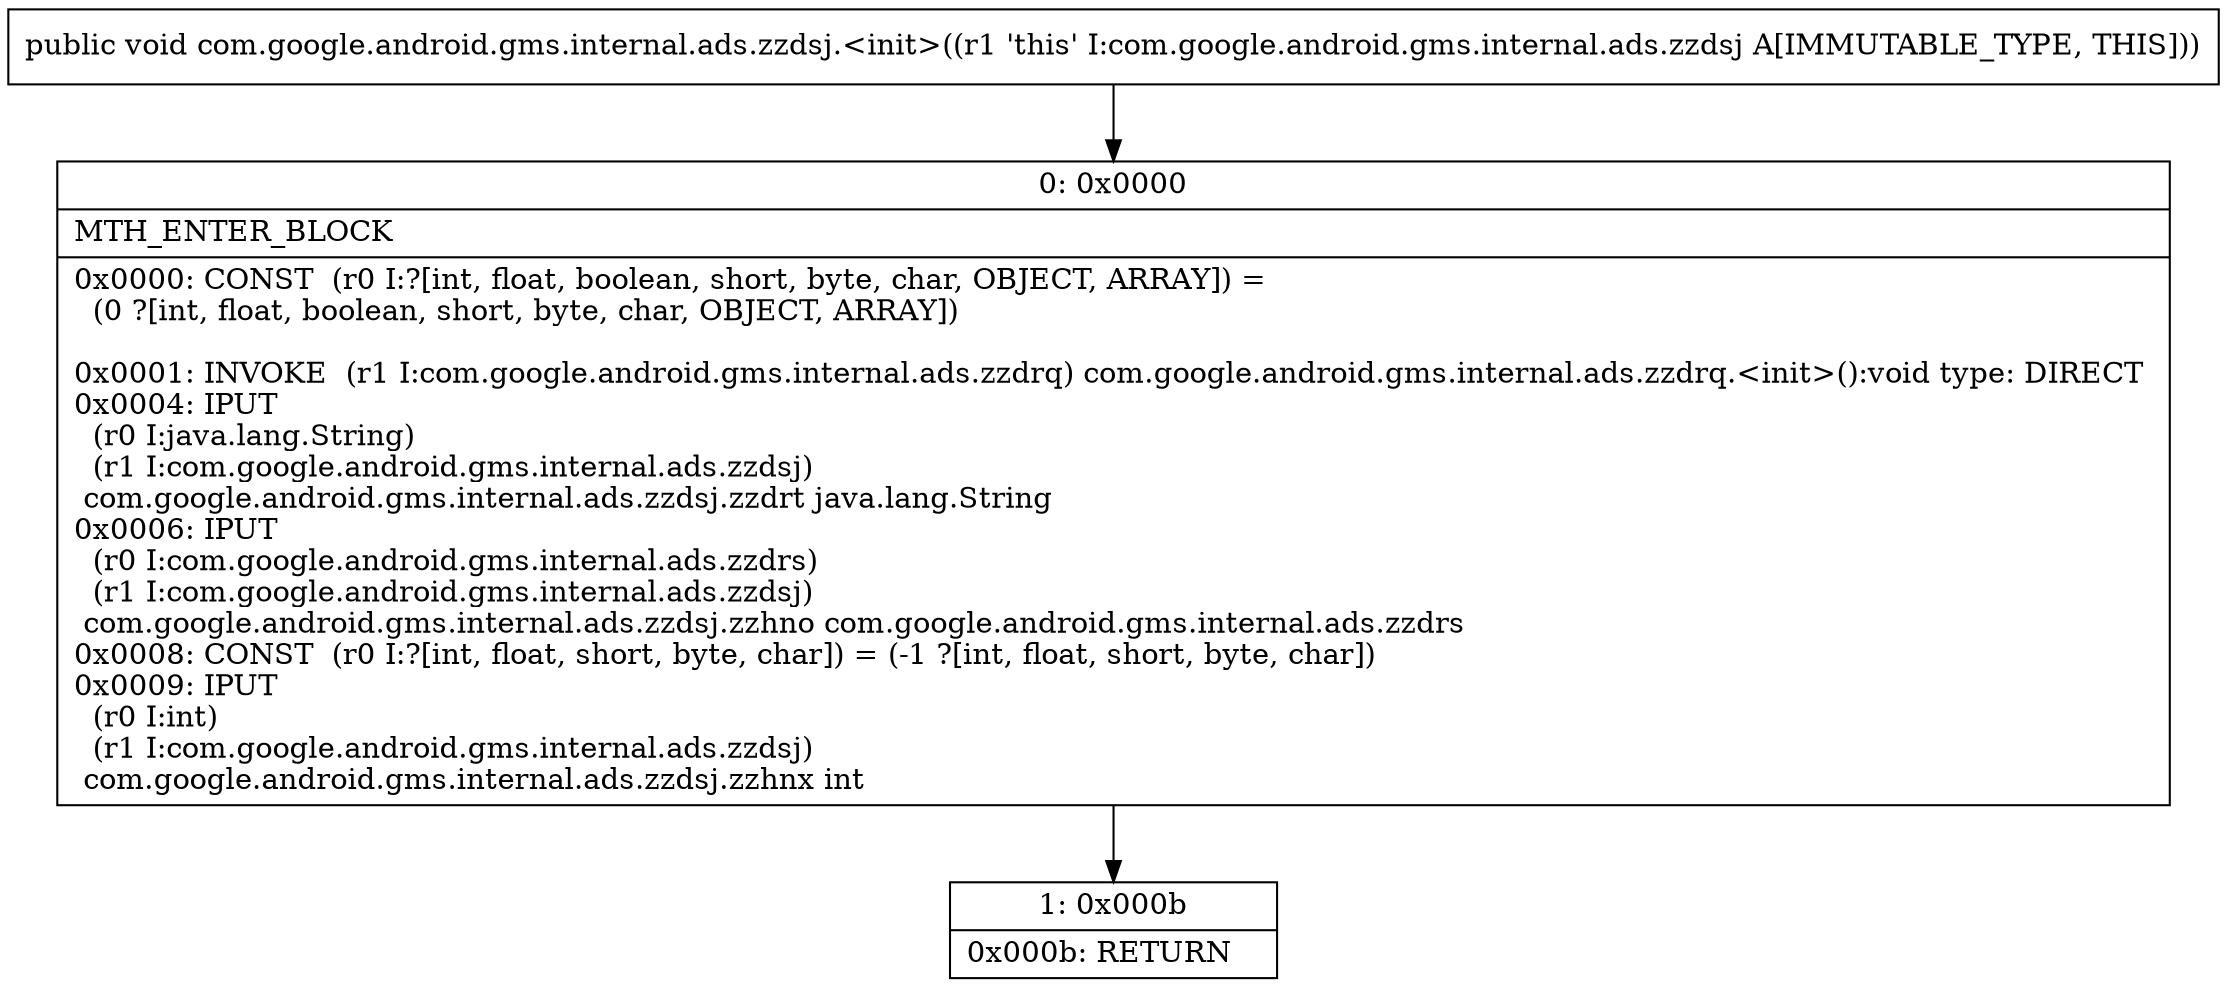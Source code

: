 digraph "CFG forcom.google.android.gms.internal.ads.zzdsj.\<init\>()V" {
Node_0 [shape=record,label="{0\:\ 0x0000|MTH_ENTER_BLOCK\l|0x0000: CONST  (r0 I:?[int, float, boolean, short, byte, char, OBJECT, ARRAY]) = \l  (0 ?[int, float, boolean, short, byte, char, OBJECT, ARRAY])\l \l0x0001: INVOKE  (r1 I:com.google.android.gms.internal.ads.zzdrq) com.google.android.gms.internal.ads.zzdrq.\<init\>():void type: DIRECT \l0x0004: IPUT  \l  (r0 I:java.lang.String)\l  (r1 I:com.google.android.gms.internal.ads.zzdsj)\l com.google.android.gms.internal.ads.zzdsj.zzdrt java.lang.String \l0x0006: IPUT  \l  (r0 I:com.google.android.gms.internal.ads.zzdrs)\l  (r1 I:com.google.android.gms.internal.ads.zzdsj)\l com.google.android.gms.internal.ads.zzdsj.zzhno com.google.android.gms.internal.ads.zzdrs \l0x0008: CONST  (r0 I:?[int, float, short, byte, char]) = (\-1 ?[int, float, short, byte, char]) \l0x0009: IPUT  \l  (r0 I:int)\l  (r1 I:com.google.android.gms.internal.ads.zzdsj)\l com.google.android.gms.internal.ads.zzdsj.zzhnx int \l}"];
Node_1 [shape=record,label="{1\:\ 0x000b|0x000b: RETURN   \l}"];
MethodNode[shape=record,label="{public void com.google.android.gms.internal.ads.zzdsj.\<init\>((r1 'this' I:com.google.android.gms.internal.ads.zzdsj A[IMMUTABLE_TYPE, THIS])) }"];
MethodNode -> Node_0;
Node_0 -> Node_1;
}

